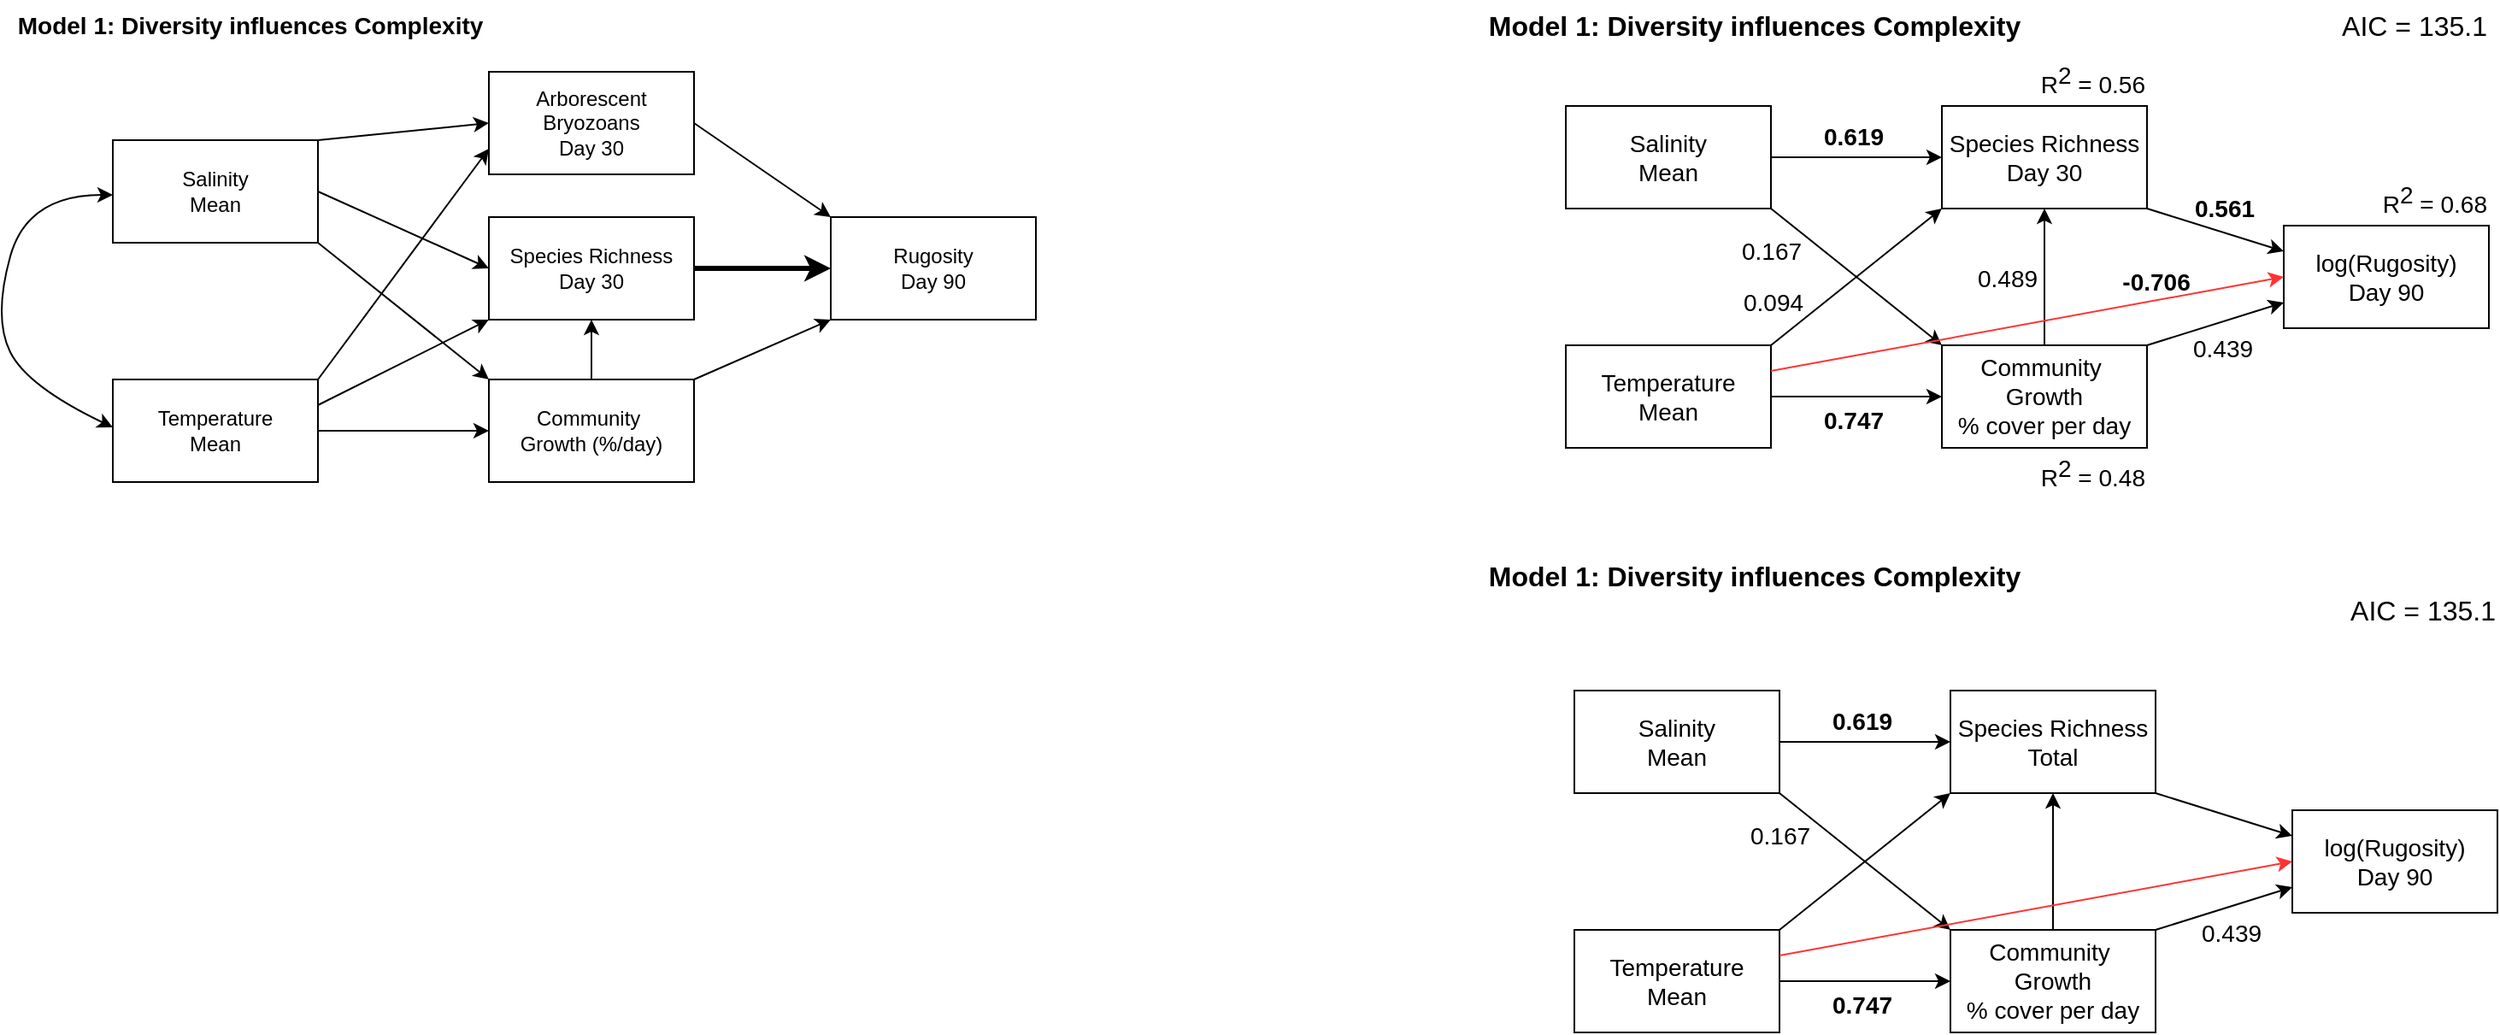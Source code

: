 <mxfile version="24.7.14">
  <diagram name="Page-1" id="6W7R_sZrYilb7YNHabYr">
    <mxGraphModel dx="794" dy="458" grid="1" gridSize="10" guides="1" tooltips="1" connect="1" arrows="1" fold="1" page="1" pageScale="1" pageWidth="850" pageHeight="1100" math="0" shadow="0">
      <root>
        <mxCell id="0" />
        <mxCell id="1" parent="0" />
        <mxCell id="ifm_WYibRDBNeuOpSmHh-1" value="Salinity&lt;div&gt;Mean&lt;/div&gt;" style="rounded=0;whiteSpace=wrap;html=1;" vertex="1" parent="1">
          <mxGeometry x="80" y="100" width="120" height="60" as="geometry" />
        </mxCell>
        <mxCell id="ifm_WYibRDBNeuOpSmHh-2" value="Community&amp;nbsp;&lt;div&gt;Growth (%/day)&lt;/div&gt;" style="whiteSpace=wrap;html=1;rounded=0;" vertex="1" parent="1">
          <mxGeometry x="300" y="240" width="120" height="60" as="geometry" />
        </mxCell>
        <mxCell id="ifm_WYibRDBNeuOpSmHh-3" value="Species Richness&lt;div&gt;Day 30&lt;/div&gt;" style="whiteSpace=wrap;html=1;rounded=0;" vertex="1" parent="1">
          <mxGeometry x="300" y="145" width="120" height="60" as="geometry" />
        </mxCell>
        <mxCell id="ifm_WYibRDBNeuOpSmHh-4" value="" style="endArrow=classic;html=1;rounded=0;entryX=0;entryY=0;entryDx=0;entryDy=0;exitX=1;exitY=1;exitDx=0;exitDy=0;" edge="1" parent="1" source="ifm_WYibRDBNeuOpSmHh-1" target="ifm_WYibRDBNeuOpSmHh-2">
          <mxGeometry width="50" height="50" relative="1" as="geometry">
            <mxPoint x="220" y="160" as="sourcePoint" />
            <mxPoint x="270" y="110" as="targetPoint" />
          </mxGeometry>
        </mxCell>
        <mxCell id="ifm_WYibRDBNeuOpSmHh-5" value="Temperature&lt;div&gt;Mean&lt;/div&gt;" style="rounded=0;whiteSpace=wrap;html=1;" vertex="1" parent="1">
          <mxGeometry x="80" y="240" width="120" height="60" as="geometry" />
        </mxCell>
        <mxCell id="ifm_WYibRDBNeuOpSmHh-6" value="Rugosity&lt;div&gt;Day 90&lt;/div&gt;" style="whiteSpace=wrap;html=1;rounded=0;" vertex="1" parent="1">
          <mxGeometry x="500" y="145" width="120" height="60" as="geometry" />
        </mxCell>
        <mxCell id="ifm_WYibRDBNeuOpSmHh-7" value="" style="endArrow=classic;html=1;rounded=0;entryX=0;entryY=0.5;entryDx=0;entryDy=0;exitX=1;exitY=0.5;exitDx=0;exitDy=0;strokeWidth=3;" edge="1" parent="1" source="ifm_WYibRDBNeuOpSmHh-3" target="ifm_WYibRDBNeuOpSmHh-6">
          <mxGeometry width="50" height="50" relative="1" as="geometry">
            <mxPoint x="420" y="160" as="sourcePoint" />
            <mxPoint x="500" y="240" as="targetPoint" />
          </mxGeometry>
        </mxCell>
        <mxCell id="ifm_WYibRDBNeuOpSmHh-8" value="" style="endArrow=classic;html=1;rounded=0;entryX=0;entryY=1;entryDx=0;entryDy=0;exitX=1;exitY=0.25;exitDx=0;exitDy=0;" edge="1" parent="1" source="ifm_WYibRDBNeuOpSmHh-5" target="ifm_WYibRDBNeuOpSmHh-3">
          <mxGeometry width="50" height="50" relative="1" as="geometry">
            <mxPoint x="230" y="170" as="sourcePoint" />
            <mxPoint x="310" y="250" as="targetPoint" />
          </mxGeometry>
        </mxCell>
        <mxCell id="ifm_WYibRDBNeuOpSmHh-10" value="" style="endArrow=classic;html=1;rounded=0;exitX=0.5;exitY=0;exitDx=0;exitDy=0;entryX=0.5;entryY=1;entryDx=0;entryDy=0;" edge="1" parent="1" source="ifm_WYibRDBNeuOpSmHh-2" target="ifm_WYibRDBNeuOpSmHh-3">
          <mxGeometry width="50" height="50" relative="1" as="geometry">
            <mxPoint x="430" y="250" as="sourcePoint" />
            <mxPoint x="480" y="210" as="targetPoint" />
          </mxGeometry>
        </mxCell>
        <mxCell id="ifm_WYibRDBNeuOpSmHh-11" value="Model 1: Diversity influences Complexity" style="text;html=1;align=center;verticalAlign=middle;resizable=0;points=[];autosize=1;strokeColor=none;fillColor=none;fontStyle=1;fontSize=14;" vertex="1" parent="1">
          <mxGeometry x="25" y="18" width="270" height="30" as="geometry" />
        </mxCell>
        <mxCell id="ifm_WYibRDBNeuOpSmHh-24" value="" style="endArrow=classic;html=1;rounded=0;exitX=1;exitY=0.5;exitDx=0;exitDy=0;entryX=0;entryY=0.5;entryDx=0;entryDy=0;" edge="1" parent="1" source="ifm_WYibRDBNeuOpSmHh-1" target="ifm_WYibRDBNeuOpSmHh-3">
          <mxGeometry width="50" height="50" relative="1" as="geometry">
            <mxPoint x="240" y="150" as="sourcePoint" />
            <mxPoint x="240" y="170" as="targetPoint" />
          </mxGeometry>
        </mxCell>
        <mxCell id="ifm_WYibRDBNeuOpSmHh-25" value="" style="endArrow=classic;html=1;rounded=0;exitX=1;exitY=0.5;exitDx=0;exitDy=0;entryX=0;entryY=0.5;entryDx=0;entryDy=0;" edge="1" parent="1" source="ifm_WYibRDBNeuOpSmHh-5" target="ifm_WYibRDBNeuOpSmHh-2">
          <mxGeometry width="50" height="50" relative="1" as="geometry">
            <mxPoint x="230" y="310" as="sourcePoint" />
            <mxPoint x="250" y="320" as="targetPoint" />
          </mxGeometry>
        </mxCell>
        <mxCell id="ifm_WYibRDBNeuOpSmHh-26" value="Salinity&lt;div style=&quot;font-size: 14px;&quot;&gt;Mean&lt;/div&gt;" style="rounded=0;whiteSpace=wrap;html=1;fontSize=14;" vertex="1" parent="1">
          <mxGeometry x="930" y="80" width="120" height="60" as="geometry" />
        </mxCell>
        <mxCell id="ifm_WYibRDBNeuOpSmHh-27" value="Community&amp;nbsp;&lt;div style=&quot;font-size: 14px;&quot;&gt;Growth&lt;/div&gt;&lt;div style=&quot;font-size: 14px;&quot;&gt;% cover per day&lt;/div&gt;" style="whiteSpace=wrap;html=1;rounded=0;fontSize=14;" vertex="1" parent="1">
          <mxGeometry x="1150" y="220" width="120" height="60" as="geometry" />
        </mxCell>
        <mxCell id="ifm_WYibRDBNeuOpSmHh-28" value="Species Richness&lt;div style=&quot;font-size: 14px;&quot;&gt;Day 30&lt;/div&gt;" style="whiteSpace=wrap;html=1;rounded=0;fontSize=14;" vertex="1" parent="1">
          <mxGeometry x="1150" y="80" width="120" height="60" as="geometry" />
        </mxCell>
        <mxCell id="ifm_WYibRDBNeuOpSmHh-29" value="" style="endArrow=classic;html=1;rounded=0;entryX=0;entryY=0;entryDx=0;entryDy=0;exitX=1;exitY=1;exitDx=0;exitDy=0;fontSize=14;" edge="1" parent="1" source="ifm_WYibRDBNeuOpSmHh-26" target="ifm_WYibRDBNeuOpSmHh-27">
          <mxGeometry width="50" height="50" relative="1" as="geometry">
            <mxPoint x="1070" y="140" as="sourcePoint" />
            <mxPoint x="1120" y="90" as="targetPoint" />
          </mxGeometry>
        </mxCell>
        <mxCell id="ifm_WYibRDBNeuOpSmHh-30" value="Temperature&lt;div style=&quot;font-size: 14px;&quot;&gt;Mean&lt;/div&gt;" style="rounded=0;whiteSpace=wrap;html=1;fontSize=14;" vertex="1" parent="1">
          <mxGeometry x="930" y="220" width="120" height="60" as="geometry" />
        </mxCell>
        <mxCell id="ifm_WYibRDBNeuOpSmHh-31" value="log(Rugosity)&lt;div style=&quot;font-size: 14px;&quot;&gt;Day 90&lt;/div&gt;" style="whiteSpace=wrap;html=1;rounded=0;fontSize=14;" vertex="1" parent="1">
          <mxGeometry x="1350" y="150" width="120" height="60" as="geometry" />
        </mxCell>
        <mxCell id="ifm_WYibRDBNeuOpSmHh-32" value="" style="endArrow=classic;html=1;rounded=0;entryX=0;entryY=0.25;entryDx=0;entryDy=0;exitX=1;exitY=1;exitDx=0;exitDy=0;fontSize=14;" edge="1" parent="1" source="ifm_WYibRDBNeuOpSmHh-28" target="ifm_WYibRDBNeuOpSmHh-31">
          <mxGeometry width="50" height="50" relative="1" as="geometry">
            <mxPoint x="1270" y="140" as="sourcePoint" />
            <mxPoint x="1350" y="220" as="targetPoint" />
          </mxGeometry>
        </mxCell>
        <mxCell id="ifm_WYibRDBNeuOpSmHh-33" value="" style="endArrow=classic;html=1;rounded=0;entryX=0;entryY=1;entryDx=0;entryDy=0;exitX=1;exitY=0;exitDx=0;exitDy=0;curved=0;fontSize=14;" edge="1" parent="1" source="ifm_WYibRDBNeuOpSmHh-30" target="ifm_WYibRDBNeuOpSmHh-28">
          <mxGeometry width="50" height="50" relative="1" as="geometry">
            <mxPoint x="1080" y="150" as="sourcePoint" />
            <mxPoint x="1160" y="230" as="targetPoint" />
          </mxGeometry>
        </mxCell>
        <mxCell id="ifm_WYibRDBNeuOpSmHh-35" value="" style="endArrow=classic;html=1;rounded=0;exitX=0.5;exitY=0;exitDx=0;exitDy=0;entryX=0.5;entryY=1;entryDx=0;entryDy=0;fontSize=14;" edge="1" parent="1" source="ifm_WYibRDBNeuOpSmHh-27" target="ifm_WYibRDBNeuOpSmHh-28">
          <mxGeometry width="50" height="50" relative="1" as="geometry">
            <mxPoint x="1280" y="230" as="sourcePoint" />
            <mxPoint x="1330" y="190" as="targetPoint" />
          </mxGeometry>
        </mxCell>
        <mxCell id="ifm_WYibRDBNeuOpSmHh-36" value="Model 1: Diversity influences Complexity" style="text;html=1;align=center;verticalAlign=middle;resizable=0;points=[];autosize=1;strokeColor=none;fillColor=none;fontStyle=1;fontSize=16;" vertex="1" parent="1">
          <mxGeometry x="885" y="18" width="310" height="30" as="geometry" />
        </mxCell>
        <mxCell id="ifm_WYibRDBNeuOpSmHh-49" value="" style="endArrow=classic;html=1;rounded=0;exitX=1;exitY=0.5;exitDx=0;exitDy=0;entryX=0;entryY=0.5;entryDx=0;entryDy=0;fontSize=14;" edge="1" parent="1" source="ifm_WYibRDBNeuOpSmHh-26" target="ifm_WYibRDBNeuOpSmHh-28">
          <mxGeometry width="50" height="50" relative="1" as="geometry">
            <mxPoint x="1100" y="130" as="sourcePoint" />
            <mxPoint x="1120" y="130" as="targetPoint" />
          </mxGeometry>
        </mxCell>
        <mxCell id="ifm_WYibRDBNeuOpSmHh-50" value="" style="endArrow=classic;html=1;rounded=0;exitX=1;exitY=0.5;exitDx=0;exitDy=0;entryX=0;entryY=0.5;entryDx=0;entryDy=0;fontSize=14;" edge="1" parent="1" source="ifm_WYibRDBNeuOpSmHh-30" target="ifm_WYibRDBNeuOpSmHh-27">
          <mxGeometry width="50" height="50" relative="1" as="geometry">
            <mxPoint x="1080" y="280" as="sourcePoint" />
            <mxPoint x="1100" y="280" as="targetPoint" />
          </mxGeometry>
        </mxCell>
        <mxCell id="ifm_WYibRDBNeuOpSmHh-52" value="AIC = 135.1" style="text;html=1;align=right;verticalAlign=middle;resizable=0;points=[];autosize=1;strokeColor=none;fillColor=none;fontSize=16;" vertex="1" parent="1">
          <mxGeometry x="1360" y="18" width="110" height="30" as="geometry" />
        </mxCell>
        <mxCell id="ifm_WYibRDBNeuOpSmHh-53" value="" style="endArrow=classic;html=1;rounded=0;exitX=1;exitY=0.25;exitDx=0;exitDy=0;entryX=0;entryY=0.5;entryDx=0;entryDy=0;strokeColor=#FF3333;fontSize=14;" edge="1" parent="1">
          <mxGeometry width="50" height="50" relative="1" as="geometry">
            <mxPoint x="1050" y="235" as="sourcePoint" />
            <mxPoint x="1350" y="180" as="targetPoint" />
          </mxGeometry>
        </mxCell>
        <mxCell id="ifm_WYibRDBNeuOpSmHh-54" value="" style="endArrow=classic;html=1;rounded=0;exitX=1;exitY=0;exitDx=0;exitDy=0;entryX=0;entryY=1;entryDx=0;entryDy=0;" edge="1" parent="1" target="ifm_WYibRDBNeuOpSmHh-6">
          <mxGeometry width="50" height="50" relative="1" as="geometry">
            <mxPoint x="420" y="240" as="sourcePoint" />
            <mxPoint x="500" y="215" as="targetPoint" />
          </mxGeometry>
        </mxCell>
        <mxCell id="ifm_WYibRDBNeuOpSmHh-55" value="" style="endArrow=classic;html=1;rounded=0;exitX=1;exitY=0;exitDx=0;exitDy=0;entryX=0;entryY=0.75;entryDx=0;entryDy=0;fontSize=14;" edge="1" parent="1">
          <mxGeometry width="50" height="50" relative="1" as="geometry">
            <mxPoint x="1270" y="220" as="sourcePoint" />
            <mxPoint x="1350" y="195" as="targetPoint" />
          </mxGeometry>
        </mxCell>
        <mxCell id="ifm_WYibRDBNeuOpSmHh-56" value="&lt;div style=&quot;font-size: 14px;&quot;&gt;&lt;span style=&quot;background-color: initial; font-size: 14px;&quot;&gt;R&lt;/span&gt;&lt;sup style=&quot;background-color: initial; font-size: 14px;&quot;&gt;2 &lt;/sup&gt;&lt;span style=&quot;background-color: initial; font-size: 14px;&quot;&gt;= 0.68&lt;/span&gt;&lt;/div&gt;" style="text;html=1;align=right;verticalAlign=middle;resizable=0;points=[];autosize=1;strokeColor=none;fillColor=none;fontSize=14;" vertex="1" parent="1">
          <mxGeometry x="1390" y="115" width="80" height="40" as="geometry" />
        </mxCell>
        <mxCell id="ifm_WYibRDBNeuOpSmHh-57" value="&lt;div style=&quot;font-size: 14px;&quot;&gt;&lt;span style=&quot;background-color: initial; font-size: 14px;&quot;&gt;R&lt;/span&gt;&lt;sup style=&quot;background-color: initial; font-size: 14px;&quot;&gt;2 &lt;/sup&gt;&lt;span style=&quot;background-color: initial; font-size: 14px;&quot;&gt;= 0.56&lt;/span&gt;&lt;/div&gt;" style="text;html=1;align=right;verticalAlign=middle;resizable=0;points=[];autosize=1;strokeColor=none;fillColor=none;fontSize=14;" vertex="1" parent="1">
          <mxGeometry x="1190" y="45" width="80" height="40" as="geometry" />
        </mxCell>
        <mxCell id="ifm_WYibRDBNeuOpSmHh-58" value="&lt;div style=&quot;font-size: 14px;&quot;&gt;&lt;span style=&quot;background-color: initial; font-size: 14px;&quot;&gt;R&lt;/span&gt;&lt;sup style=&quot;background-color: initial; font-size: 14px;&quot;&gt;2 &lt;/sup&gt;&lt;span style=&quot;background-color: initial; font-size: 14px;&quot;&gt;= 0.48&lt;/span&gt;&lt;/div&gt;" style="text;html=1;align=right;verticalAlign=middle;resizable=0;points=[];autosize=1;strokeColor=none;fillColor=none;fontSize=14;" vertex="1" parent="1">
          <mxGeometry x="1190" y="275" width="80" height="40" as="geometry" />
        </mxCell>
        <mxCell id="ifm_WYibRDBNeuOpSmHh-62" value="0.747" style="text;html=1;align=center;verticalAlign=middle;resizable=0;points=[];autosize=1;strokeColor=none;fillColor=none;fontStyle=1;fontSize=14;" vertex="1" parent="1">
          <mxGeometry x="1068" y="249" width="60" height="30" as="geometry" />
        </mxCell>
        <mxCell id="ifm_WYibRDBNeuOpSmHh-63" value="0.167" style="text;html=1;align=center;verticalAlign=middle;resizable=0;points=[];autosize=1;strokeColor=none;fillColor=none;fontSize=14;" vertex="1" parent="1">
          <mxGeometry x="1020" y="150" width="60" height="30" as="geometry" />
        </mxCell>
        <mxCell id="ifm_WYibRDBNeuOpSmHh-64" value="0.619" style="text;html=1;align=center;verticalAlign=middle;resizable=0;points=[];autosize=1;strokeColor=none;fillColor=none;fontStyle=1;fontSize=14;" vertex="1" parent="1">
          <mxGeometry x="1068" y="83" width="60" height="30" as="geometry" />
        </mxCell>
        <mxCell id="ifm_WYibRDBNeuOpSmHh-65" value="0.489" style="text;html=1;align=center;verticalAlign=middle;resizable=0;points=[];autosize=1;strokeColor=none;fillColor=none;fontSize=14;" vertex="1" parent="1">
          <mxGeometry x="1158" y="166" width="60" height="30" as="geometry" />
        </mxCell>
        <mxCell id="ifm_WYibRDBNeuOpSmHh-66" value="-0.706" style="text;html=1;align=center;verticalAlign=middle;resizable=0;points=[];autosize=1;strokeColor=none;fillColor=none;fontStyle=1;fontSize=14;" vertex="1" parent="1">
          <mxGeometry x="1245" y="168" width="60" height="30" as="geometry" />
        </mxCell>
        <mxCell id="ifm_WYibRDBNeuOpSmHh-67" value="0.439" style="text;html=1;align=center;verticalAlign=middle;resizable=0;points=[];autosize=1;strokeColor=none;fillColor=none;fontSize=14;" vertex="1" parent="1">
          <mxGeometry x="1284" y="207" width="60" height="30" as="geometry" />
        </mxCell>
        <mxCell id="ifm_WYibRDBNeuOpSmHh-68" value="0.561" style="text;html=1;align=center;verticalAlign=middle;resizable=0;points=[];autosize=1;strokeColor=none;fillColor=none;fontStyle=1;fontSize=14;" vertex="1" parent="1">
          <mxGeometry x="1285" y="125" width="60" height="30" as="geometry" />
        </mxCell>
        <mxCell id="ifm_WYibRDBNeuOpSmHh-69" value="0.094" style="text;html=1;align=center;verticalAlign=middle;resizable=0;points=[];autosize=1;strokeColor=none;fillColor=none;fontSize=14;" vertex="1" parent="1">
          <mxGeometry x="1021" y="180" width="60" height="30" as="geometry" />
        </mxCell>
        <mxCell id="ifm_WYibRDBNeuOpSmHh-77" value="Arborescent Bryozoans&lt;div&gt;Day 30&lt;/div&gt;" style="rounded=0;whiteSpace=wrap;html=1;" vertex="1" parent="1">
          <mxGeometry x="300" y="60" width="120" height="60" as="geometry" />
        </mxCell>
        <mxCell id="ifm_WYibRDBNeuOpSmHh-79" value="" style="endArrow=classic;html=1;rounded=0;entryX=0;entryY=0;entryDx=0;entryDy=0;exitX=1;exitY=0.5;exitDx=0;exitDy=0;" edge="1" parent="1" source="ifm_WYibRDBNeuOpSmHh-77" target="ifm_WYibRDBNeuOpSmHh-6">
          <mxGeometry width="50" height="50" relative="1" as="geometry">
            <mxPoint x="430" y="215" as="sourcePoint" />
            <mxPoint x="510" y="195" as="targetPoint" />
          </mxGeometry>
        </mxCell>
        <mxCell id="ifm_WYibRDBNeuOpSmHh-80" value="" style="endArrow=classic;html=1;rounded=0;entryX=0;entryY=0.5;entryDx=0;entryDy=0;exitX=1;exitY=0;exitDx=0;exitDy=0;" edge="1" parent="1" source="ifm_WYibRDBNeuOpSmHh-1" target="ifm_WYibRDBNeuOpSmHh-77">
          <mxGeometry width="50" height="50" relative="1" as="geometry">
            <mxPoint x="210" y="130" as="sourcePoint" />
            <mxPoint x="310" y="185" as="targetPoint" />
          </mxGeometry>
        </mxCell>
        <mxCell id="ifm_WYibRDBNeuOpSmHh-81" value="" style="endArrow=classic;html=1;rounded=0;entryX=0;entryY=0.75;entryDx=0;entryDy=0;exitX=1;exitY=0;exitDx=0;exitDy=0;" edge="1" parent="1" source="ifm_WYibRDBNeuOpSmHh-5" target="ifm_WYibRDBNeuOpSmHh-77">
          <mxGeometry width="50" height="50" relative="1" as="geometry">
            <mxPoint x="210" y="170" as="sourcePoint" />
            <mxPoint x="310" y="250" as="targetPoint" />
          </mxGeometry>
        </mxCell>
        <mxCell id="ifm_WYibRDBNeuOpSmHh-86" value="" style="curved=1;endArrow=classic;html=1;rounded=0;exitX=0;exitY=0.5;exitDx=0;exitDy=0;startArrow=classic;startFill=1;" edge="1" parent="1">
          <mxGeometry width="50" height="50" relative="1" as="geometry">
            <mxPoint x="80" y="268" as="sourcePoint" />
            <mxPoint x="80" y="132" as="targetPoint" />
            <Array as="points">
              <mxPoint x="30" y="244" />
              <mxPoint x="10" y="204" />
              <mxPoint x="30" y="132" />
            </Array>
          </mxGeometry>
        </mxCell>
        <mxCell id="ifm_WYibRDBNeuOpSmHh-87" value="Salinity&lt;div style=&quot;font-size: 14px;&quot;&gt;Mean&lt;/div&gt;" style="rounded=0;whiteSpace=wrap;html=1;fontSize=14;" vertex="1" parent="1">
          <mxGeometry x="935" y="422" width="120" height="60" as="geometry" />
        </mxCell>
        <mxCell id="ifm_WYibRDBNeuOpSmHh-88" value="Community&amp;nbsp;&lt;div style=&quot;font-size: 14px;&quot;&gt;Growth&lt;/div&gt;&lt;div style=&quot;font-size: 14px;&quot;&gt;% cover per day&lt;/div&gt;" style="whiteSpace=wrap;html=1;rounded=0;fontSize=14;" vertex="1" parent="1">
          <mxGeometry x="1155" y="562" width="120" height="60" as="geometry" />
        </mxCell>
        <mxCell id="ifm_WYibRDBNeuOpSmHh-89" value="Species Richness&lt;div style=&quot;font-size: 14px;&quot;&gt;Total&lt;/div&gt;" style="whiteSpace=wrap;html=1;rounded=0;fontSize=14;" vertex="1" parent="1">
          <mxGeometry x="1155" y="422" width="120" height="60" as="geometry" />
        </mxCell>
        <mxCell id="ifm_WYibRDBNeuOpSmHh-90" value="" style="endArrow=classic;html=1;rounded=0;entryX=0;entryY=0;entryDx=0;entryDy=0;exitX=1;exitY=1;exitDx=0;exitDy=0;fontSize=14;" edge="1" parent="1" source="ifm_WYibRDBNeuOpSmHh-87" target="ifm_WYibRDBNeuOpSmHh-88">
          <mxGeometry width="50" height="50" relative="1" as="geometry">
            <mxPoint x="1075" y="482" as="sourcePoint" />
            <mxPoint x="1125" y="432" as="targetPoint" />
          </mxGeometry>
        </mxCell>
        <mxCell id="ifm_WYibRDBNeuOpSmHh-91" value="Temperature&lt;div style=&quot;font-size: 14px;&quot;&gt;Mean&lt;/div&gt;" style="rounded=0;whiteSpace=wrap;html=1;fontSize=14;" vertex="1" parent="1">
          <mxGeometry x="935" y="562" width="120" height="60" as="geometry" />
        </mxCell>
        <mxCell id="ifm_WYibRDBNeuOpSmHh-92" value="log(Rugosity)&lt;div style=&quot;font-size: 14px;&quot;&gt;Day 90&lt;/div&gt;" style="whiteSpace=wrap;html=1;rounded=0;fontSize=14;" vertex="1" parent="1">
          <mxGeometry x="1355" y="492" width="120" height="60" as="geometry" />
        </mxCell>
        <mxCell id="ifm_WYibRDBNeuOpSmHh-93" value="" style="endArrow=classic;html=1;rounded=0;entryX=0;entryY=0.25;entryDx=0;entryDy=0;exitX=1;exitY=1;exitDx=0;exitDy=0;fontSize=14;" edge="1" parent="1" source="ifm_WYibRDBNeuOpSmHh-89" target="ifm_WYibRDBNeuOpSmHh-92">
          <mxGeometry width="50" height="50" relative="1" as="geometry">
            <mxPoint x="1275" y="482" as="sourcePoint" />
            <mxPoint x="1355" y="562" as="targetPoint" />
          </mxGeometry>
        </mxCell>
        <mxCell id="ifm_WYibRDBNeuOpSmHh-94" value="" style="endArrow=classic;html=1;rounded=0;entryX=0;entryY=1;entryDx=0;entryDy=0;exitX=1;exitY=0;exitDx=0;exitDy=0;curved=0;fontSize=14;" edge="1" parent="1" source="ifm_WYibRDBNeuOpSmHh-91" target="ifm_WYibRDBNeuOpSmHh-89">
          <mxGeometry width="50" height="50" relative="1" as="geometry">
            <mxPoint x="1085" y="492" as="sourcePoint" />
            <mxPoint x="1165" y="572" as="targetPoint" />
          </mxGeometry>
        </mxCell>
        <mxCell id="ifm_WYibRDBNeuOpSmHh-95" value="" style="endArrow=classic;html=1;rounded=0;exitX=0.5;exitY=0;exitDx=0;exitDy=0;entryX=0.5;entryY=1;entryDx=0;entryDy=0;fontSize=14;" edge="1" parent="1" source="ifm_WYibRDBNeuOpSmHh-88" target="ifm_WYibRDBNeuOpSmHh-89">
          <mxGeometry width="50" height="50" relative="1" as="geometry">
            <mxPoint x="1285" y="572" as="sourcePoint" />
            <mxPoint x="1335" y="532" as="targetPoint" />
          </mxGeometry>
        </mxCell>
        <mxCell id="ifm_WYibRDBNeuOpSmHh-96" value="Model 1: Diversity influences Complexity" style="text;html=1;align=center;verticalAlign=middle;resizable=0;points=[];autosize=1;strokeColor=none;fillColor=none;fontStyle=1;fontSize=16;" vertex="1" parent="1">
          <mxGeometry x="885" y="340" width="310" height="30" as="geometry" />
        </mxCell>
        <mxCell id="ifm_WYibRDBNeuOpSmHh-97" value="" style="endArrow=classic;html=1;rounded=0;exitX=1;exitY=0.5;exitDx=0;exitDy=0;entryX=0;entryY=0.5;entryDx=0;entryDy=0;fontSize=14;" edge="1" parent="1" source="ifm_WYibRDBNeuOpSmHh-87" target="ifm_WYibRDBNeuOpSmHh-89">
          <mxGeometry width="50" height="50" relative="1" as="geometry">
            <mxPoint x="1105" y="472" as="sourcePoint" />
            <mxPoint x="1125" y="472" as="targetPoint" />
          </mxGeometry>
        </mxCell>
        <mxCell id="ifm_WYibRDBNeuOpSmHh-98" value="" style="endArrow=classic;html=1;rounded=0;exitX=1;exitY=0.5;exitDx=0;exitDy=0;entryX=0;entryY=0.5;entryDx=0;entryDy=0;fontSize=14;" edge="1" parent="1" source="ifm_WYibRDBNeuOpSmHh-91" target="ifm_WYibRDBNeuOpSmHh-88">
          <mxGeometry width="50" height="50" relative="1" as="geometry">
            <mxPoint x="1085" y="622" as="sourcePoint" />
            <mxPoint x="1105" y="622" as="targetPoint" />
          </mxGeometry>
        </mxCell>
        <mxCell id="ifm_WYibRDBNeuOpSmHh-99" value="AIC = 135.1" style="text;html=1;align=right;verticalAlign=middle;resizable=0;points=[];autosize=1;strokeColor=none;fillColor=none;fontSize=16;" vertex="1" parent="1">
          <mxGeometry x="1365" y="360" width="110" height="30" as="geometry" />
        </mxCell>
        <mxCell id="ifm_WYibRDBNeuOpSmHh-100" value="" style="endArrow=classic;html=1;rounded=0;exitX=1;exitY=0.25;exitDx=0;exitDy=0;entryX=0;entryY=0.5;entryDx=0;entryDy=0;strokeColor=#FF3333;fontSize=14;" edge="1" parent="1">
          <mxGeometry width="50" height="50" relative="1" as="geometry">
            <mxPoint x="1055" y="577" as="sourcePoint" />
            <mxPoint x="1355" y="522" as="targetPoint" />
          </mxGeometry>
        </mxCell>
        <mxCell id="ifm_WYibRDBNeuOpSmHh-101" value="" style="endArrow=classic;html=1;rounded=0;exitX=1;exitY=0;exitDx=0;exitDy=0;entryX=0;entryY=0.75;entryDx=0;entryDy=0;fontSize=14;" edge="1" parent="1">
          <mxGeometry width="50" height="50" relative="1" as="geometry">
            <mxPoint x="1275" y="562" as="sourcePoint" />
            <mxPoint x="1355" y="537" as="targetPoint" />
          </mxGeometry>
        </mxCell>
        <mxCell id="ifm_WYibRDBNeuOpSmHh-104" value="0.747" style="text;html=1;align=center;verticalAlign=middle;resizable=0;points=[];autosize=1;strokeColor=none;fillColor=none;fontStyle=1;fontSize=14;" vertex="1" parent="1">
          <mxGeometry x="1073" y="591" width="60" height="30" as="geometry" />
        </mxCell>
        <mxCell id="ifm_WYibRDBNeuOpSmHh-105" value="0.167" style="text;html=1;align=center;verticalAlign=middle;resizable=0;points=[];autosize=1;strokeColor=none;fillColor=none;fontSize=14;" vertex="1" parent="1">
          <mxGeometry x="1025" y="492" width="60" height="30" as="geometry" />
        </mxCell>
        <mxCell id="ifm_WYibRDBNeuOpSmHh-106" value="0.619" style="text;html=1;align=center;verticalAlign=middle;resizable=0;points=[];autosize=1;strokeColor=none;fillColor=none;fontStyle=1;fontSize=14;" vertex="1" parent="1">
          <mxGeometry x="1073" y="425" width="60" height="30" as="geometry" />
        </mxCell>
        <mxCell id="ifm_WYibRDBNeuOpSmHh-109" value="0.439" style="text;html=1;align=center;verticalAlign=middle;resizable=0;points=[];autosize=1;strokeColor=none;fillColor=none;fontSize=14;" vertex="1" parent="1">
          <mxGeometry x="1289" y="549" width="60" height="30" as="geometry" />
        </mxCell>
      </root>
    </mxGraphModel>
  </diagram>
</mxfile>
